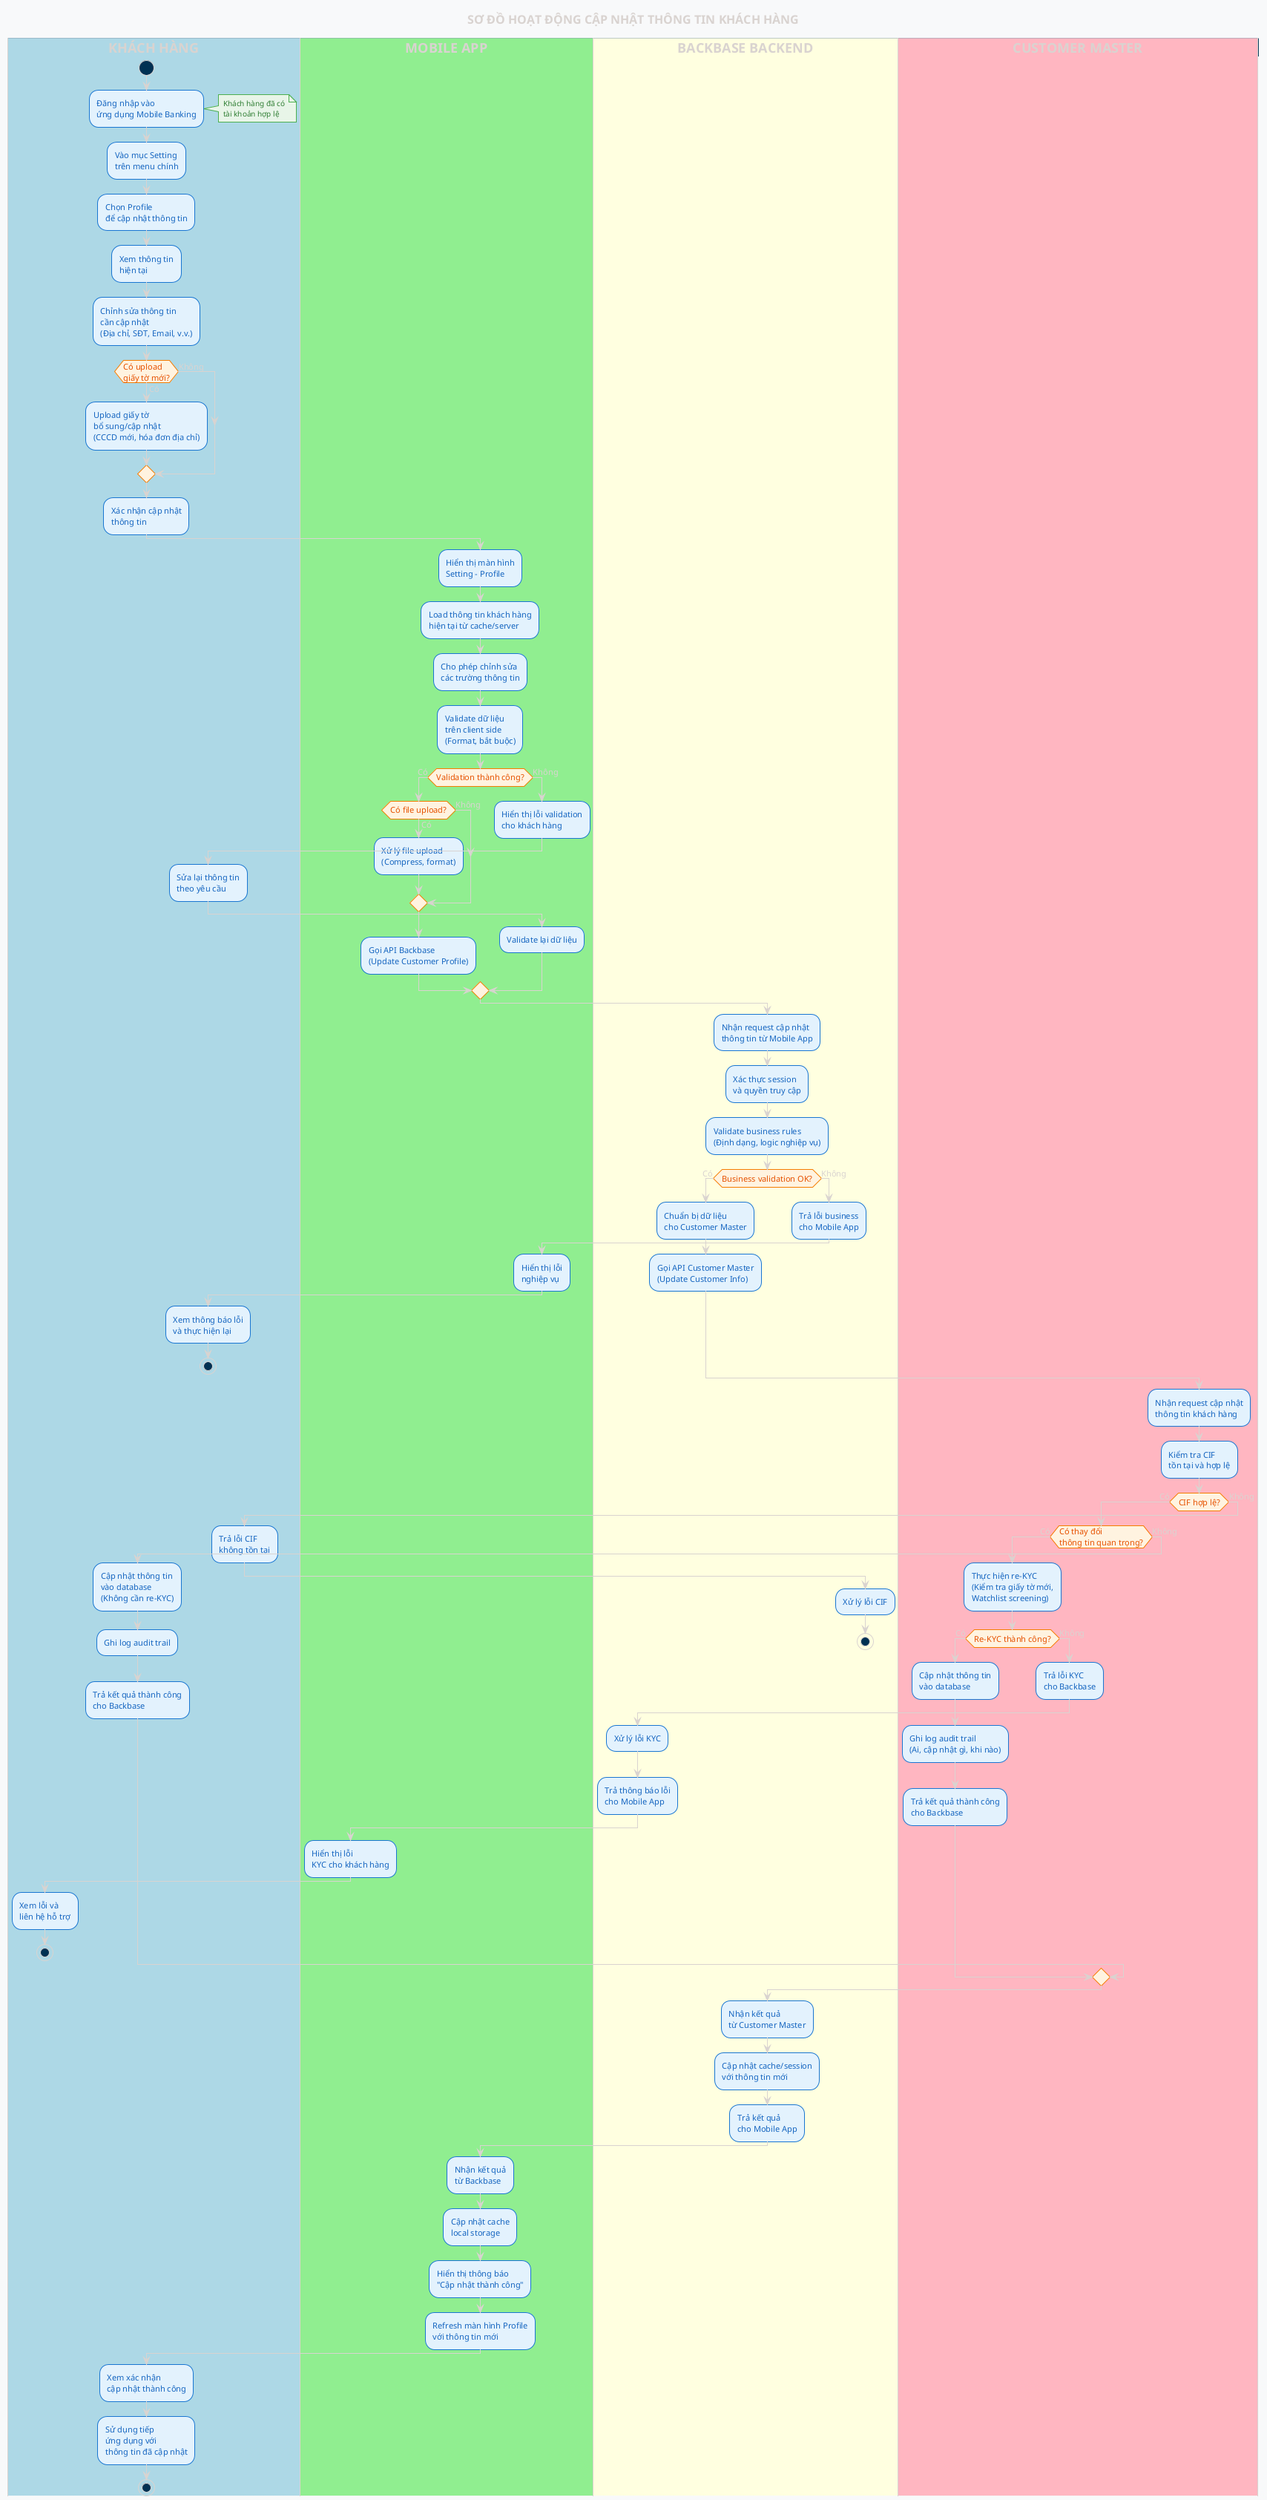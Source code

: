 @startuml
!theme blueprint
skinparam backgroundColor #F8F9FA
skinparam activity {
    BackgroundColor #E3F2FD
    BorderColor #1976D2
    FontColor #1565C0
    FontSize 11
    FontName Arial
}
skinparam activityDiamond {
    BackgroundColor #FFF3E0
    BorderColor #F57C00
    FontColor #E65100
}
skinparam partition {
    BackgroundColor #FAFAFA
    BorderColor #757575
    FontColor #424242
    FontSize 12
    FontStyle bold
}
skinparam note {
    BackgroundColor #E8F5E8
    BorderColor #4CAF50
    FontColor #2E7D32
    FontSize 10
}

title <size:16><b>SƠ ĐỒ HOẠT ĐỘNG CẬP NHẬT THÔNG TIN KHÁCH HÀNG</b></size>

|#LightBlue|**KHÁCH HÀNG**|
start
:Đăng nhập vào\nứng dụng Mobile Banking;
note right
Khách hàng đã có
tài khoản hợp lệ
end note

:Vào mục Setting\ntrên menu chính;

:Chọn Profile\nđể cập nhật thông tin;

:Xem thông tin\nhiện tại;

:Chỉnh sửa thông tin\ncần cập nhật\n(Địa chỉ, SĐT, Email, v.v.);

if (Có upload\ngiấy tờ mới?) then (Có)
    :Upload giấy tờ\nbổ sung/cập nhật\n(CCCD mới, hóa đơn địa chỉ);
else (Không)
endif

:Xác nhận cập nhật\nthông tin;

|#LightGreen|**MOBILE APP**|
:Hiển thị màn hình\nSetting - Profile;

:Load thông tin khách hàng\nhiện tại từ cache/server;

:Cho phép chỉnh sửa\ncác trường thông tin;

:Validate dữ liệu\ntrên client side\n(Format, bắt buộc);

if (Validation thành công?) then (Có)
    if (Có file upload?) then (Có)
        :Xử lý file upload\n(Compress, format);
    else (Không)
    endif

    :Gọi API Backbase\n(Update Customer Profile);
else (Không)
    :Hiển thị lỗi validation\ncho khách hàng;

    |#LightBlue|**KHÁCH HÀNG**|
    :Sửa lại thông tin\ntheo yêu cầu;

    |#LightGreen|**MOBILE APP**|
    :Validate lại dữ liệu;
endif

|#LightYellow|**BACKBASE BACKEND**|
:Nhận request cập nhật\nthông tin từ Mobile App;

:Xác thực session\nvà quyền truy cập;

:Validate business rules\n(Định dạng, logic nghiệp vụ);

if (Business validation OK?) then (Có)
    :Chuẩn bị dữ liệu\ncho Customer Master;

    :Gọi API Customer Master\n(Update Customer Info);
else (Không)
    :Trả lỗi business\ncho Mobile App;

    |#LightGreen|**MOBILE APP**|
    :Hiển thị lỗi\nnghiệp vụ;

    |#LightBlue|**KHÁCH HÀNG**|
    :Xem thông báo lỗi\nvà thực hiện lại;
    stop
endif

|#LightPink|**CUSTOMER MASTER**|
:Nhận request cập nhật\nthông tin khách hàng;

:Kiểm tra CIF\ntồn tại và hợp lệ;

if (CIF hợp lệ?) then (Có)
    if (Có thay đổi\nthông tin quan trọng?) then (Có)
        :Thực hiện re-KYC\n(Kiểm tra giấy tờ mới,\nWatchlist screening);

        if (Re-KYC thành công?) then (Có)
            :Cập nhật thông tin\nvào database;

            :Ghi log audit trail\n(Ai, cập nhật gì, khi nào);

            :Trả kết quả thành công\ncho Backbase;
        else (Không)
            :Trả lỗi KYC\ncho Backbase;

            |#LightYellow|**BACKBASE BACKEND**|
            :Xử lý lỗi KYC;

            :Trả thông báo lỗi\ncho Mobile App;

            |#LightGreen|**MOBILE APP**|
            :Hiển thị lỗi\nKYC cho khách hàng;

            |#LightBlue|**KHÁCH HÀNG**|
            :Xem lỗi và\nliên hệ hỗ trợ;
            stop
        endif
    else (Không)
        :Cập nhật thông tin\nvào database\n(Không cần re-KYC);

        :Ghi log audit trail;

        :Trả kết quả thành công\ncho Backbase;
    endif
else (Không)
    :Trả lỗi CIF\nkhông tồn tại;

    |#LightYellow|**BACKBASE BACKEND**|
    :Xử lý lỗi CIF;
    stop
endif

|#LightYellow|**BACKBASE BACKEND**|
:Nhận kết quả\ntừ Customer Master;

:Cập nhật cache/session\nvới thông tin mới;

:Trả kết quả\ncho Mobile App;

|#LightGreen|**MOBILE APP**|
:Nhận kết quả\ntừ Backbase;

:Cập nhật cache\nlocal storage;

:Hiển thị thông báo\n"Cập nhật thành công";

:Refresh màn hình Profile\nvới thông tin mới;

|#LightBlue|**KHÁCH HÀNG**|
:Xem xác nhận\ncập nhật thành công;

:Sử dụng tiếp\nứng dụng với\nthông tin đã cập nhật;

stop

@enduml